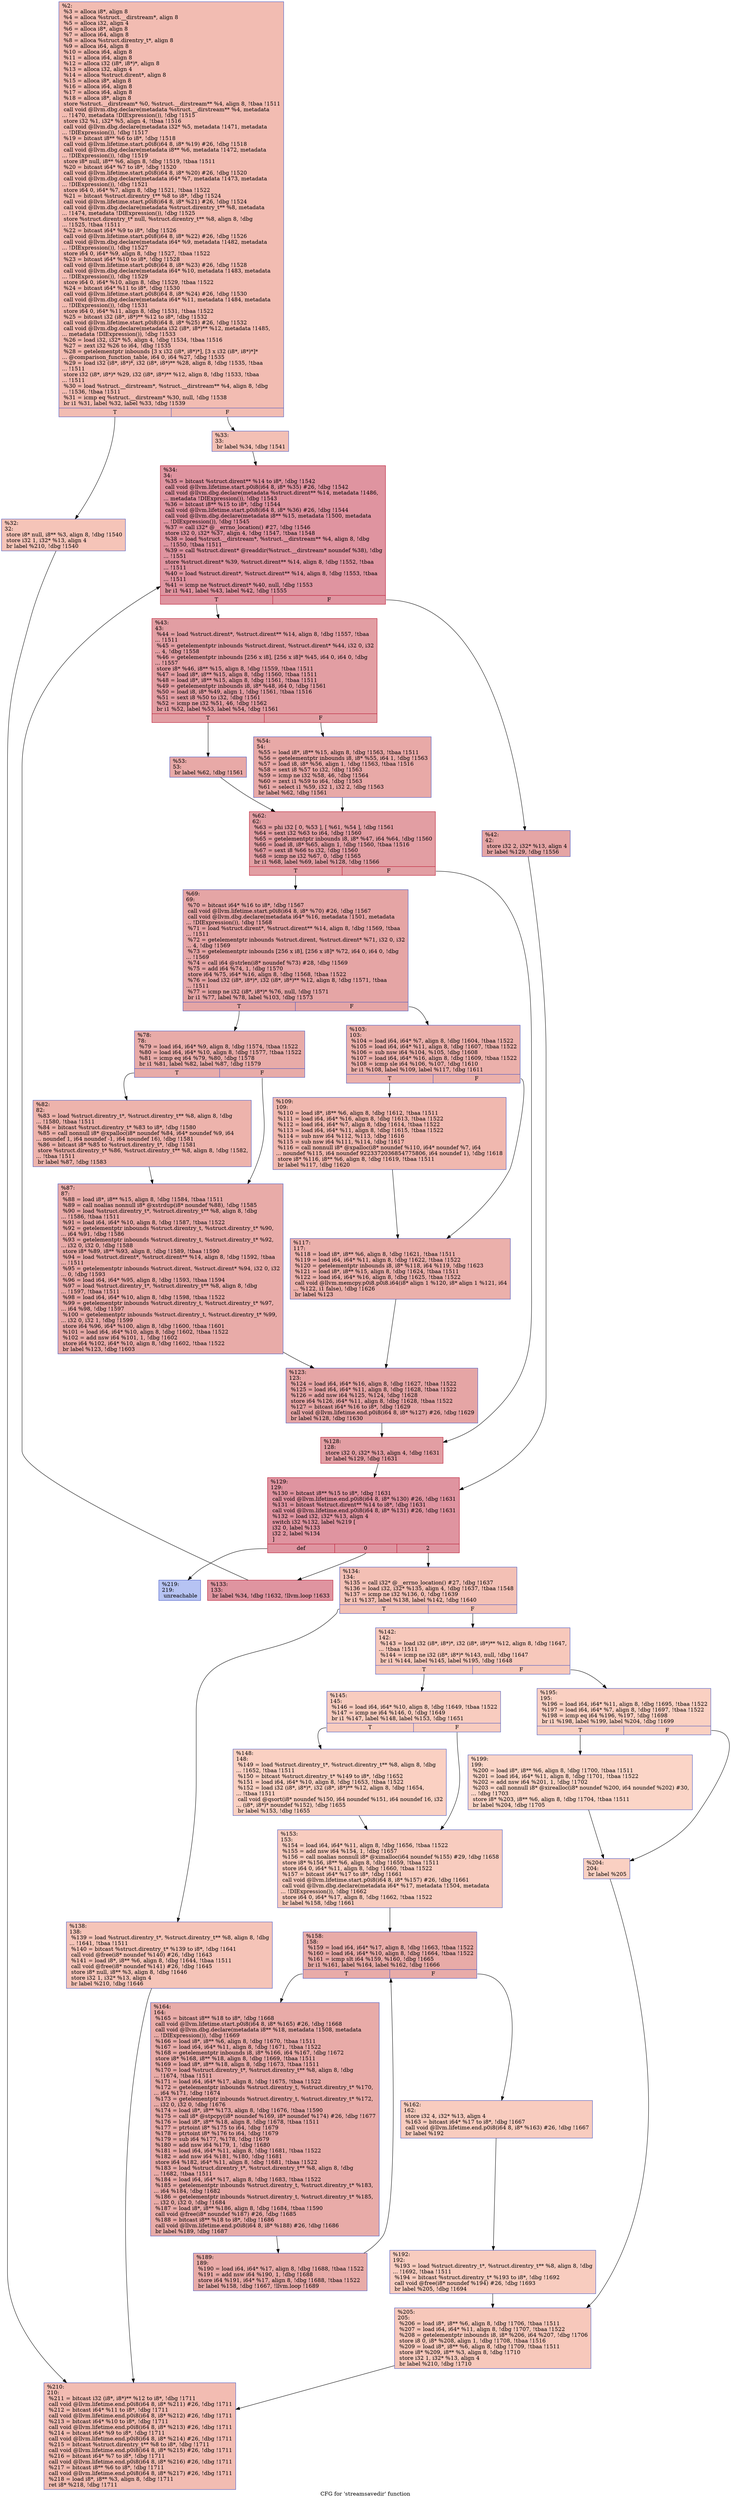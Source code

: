 digraph "CFG for 'streamsavedir' function" {
	label="CFG for 'streamsavedir' function";

	Node0x1131ec0 [shape=record,color="#3d50c3ff", style=filled, fillcolor="#e1675170",label="{%2:\l  %3 = alloca i8*, align 8\l  %4 = alloca %struct.__dirstream*, align 8\l  %5 = alloca i32, align 4\l  %6 = alloca i8*, align 8\l  %7 = alloca i64, align 8\l  %8 = alloca %struct.direntry_t*, align 8\l  %9 = alloca i64, align 8\l  %10 = alloca i64, align 8\l  %11 = alloca i64, align 8\l  %12 = alloca i32 (i8*, i8*)*, align 8\l  %13 = alloca i32, align 4\l  %14 = alloca %struct.dirent*, align 8\l  %15 = alloca i8*, align 8\l  %16 = alloca i64, align 8\l  %17 = alloca i64, align 8\l  %18 = alloca i8*, align 8\l  store %struct.__dirstream* %0, %struct.__dirstream** %4, align 8, !tbaa !1511\l  call void @llvm.dbg.declare(metadata %struct.__dirstream** %4, metadata\l... !1470, metadata !DIExpression()), !dbg !1515\l  store i32 %1, i32* %5, align 4, !tbaa !1516\l  call void @llvm.dbg.declare(metadata i32* %5, metadata !1471, metadata\l... !DIExpression()), !dbg !1517\l  %19 = bitcast i8** %6 to i8*, !dbg !1518\l  call void @llvm.lifetime.start.p0i8(i64 8, i8* %19) #26, !dbg !1518\l  call void @llvm.dbg.declare(metadata i8** %6, metadata !1472, metadata\l... !DIExpression()), !dbg !1519\l  store i8* null, i8** %6, align 8, !dbg !1519, !tbaa !1511\l  %20 = bitcast i64* %7 to i8*, !dbg !1520\l  call void @llvm.lifetime.start.p0i8(i64 8, i8* %20) #26, !dbg !1520\l  call void @llvm.dbg.declare(metadata i64* %7, metadata !1473, metadata\l... !DIExpression()), !dbg !1521\l  store i64 0, i64* %7, align 8, !dbg !1521, !tbaa !1522\l  %21 = bitcast %struct.direntry_t** %8 to i8*, !dbg !1524\l  call void @llvm.lifetime.start.p0i8(i64 8, i8* %21) #26, !dbg !1524\l  call void @llvm.dbg.declare(metadata %struct.direntry_t** %8, metadata\l... !1474, metadata !DIExpression()), !dbg !1525\l  store %struct.direntry_t* null, %struct.direntry_t** %8, align 8, !dbg\l... !1525, !tbaa !1511\l  %22 = bitcast i64* %9 to i8*, !dbg !1526\l  call void @llvm.lifetime.start.p0i8(i64 8, i8* %22) #26, !dbg !1526\l  call void @llvm.dbg.declare(metadata i64* %9, metadata !1482, metadata\l... !DIExpression()), !dbg !1527\l  store i64 0, i64* %9, align 8, !dbg !1527, !tbaa !1522\l  %23 = bitcast i64* %10 to i8*, !dbg !1528\l  call void @llvm.lifetime.start.p0i8(i64 8, i8* %23) #26, !dbg !1528\l  call void @llvm.dbg.declare(metadata i64* %10, metadata !1483, metadata\l... !DIExpression()), !dbg !1529\l  store i64 0, i64* %10, align 8, !dbg !1529, !tbaa !1522\l  %24 = bitcast i64* %11 to i8*, !dbg !1530\l  call void @llvm.lifetime.start.p0i8(i64 8, i8* %24) #26, !dbg !1530\l  call void @llvm.dbg.declare(metadata i64* %11, metadata !1484, metadata\l... !DIExpression()), !dbg !1531\l  store i64 0, i64* %11, align 8, !dbg !1531, !tbaa !1522\l  %25 = bitcast i32 (i8*, i8*)** %12 to i8*, !dbg !1532\l  call void @llvm.lifetime.start.p0i8(i64 8, i8* %25) #26, !dbg !1532\l  call void @llvm.dbg.declare(metadata i32 (i8*, i8*)** %12, metadata !1485,\l... metadata !DIExpression()), !dbg !1533\l  %26 = load i32, i32* %5, align 4, !dbg !1534, !tbaa !1516\l  %27 = zext i32 %26 to i64, !dbg !1535\l  %28 = getelementptr inbounds [3 x i32 (i8*, i8*)*], [3 x i32 (i8*, i8*)*]*\l... @comparison_function_table, i64 0, i64 %27, !dbg !1535\l  %29 = load i32 (i8*, i8*)*, i32 (i8*, i8*)** %28, align 8, !dbg !1535, !tbaa\l... !1511\l  store i32 (i8*, i8*)* %29, i32 (i8*, i8*)** %12, align 8, !dbg !1533, !tbaa\l... !1511\l  %30 = load %struct.__dirstream*, %struct.__dirstream** %4, align 8, !dbg\l... !1536, !tbaa !1511\l  %31 = icmp eq %struct.__dirstream* %30, null, !dbg !1538\l  br i1 %31, label %32, label %33, !dbg !1539\l|{<s0>T|<s1>F}}"];
	Node0x1131ec0:s0 -> Node0x1131fd0;
	Node0x1131ec0:s1 -> Node0x1132020;
	Node0x1131fd0 [shape=record,color="#3d50c3ff", style=filled, fillcolor="#e97a5f70",label="{%32:\l32:                                               \l  store i8* null, i8** %3, align 8, !dbg !1540\l  store i32 1, i32* %13, align 4\l  br label %210, !dbg !1540\l}"];
	Node0x1131fd0 -> Node0x1132a70;
	Node0x1132020 [shape=record,color="#3d50c3ff", style=filled, fillcolor="#e5705870",label="{%33:\l33:                                               \l  br label %34, !dbg !1541\l}"];
	Node0x1132020 -> Node0x1132070;
	Node0x1132070 [shape=record,color="#b70d28ff", style=filled, fillcolor="#b70d2870",label="{%34:\l34:                                               \l  %35 = bitcast %struct.dirent** %14 to i8*, !dbg !1542\l  call void @llvm.lifetime.start.p0i8(i64 8, i8* %35) #26, !dbg !1542\l  call void @llvm.dbg.declare(metadata %struct.dirent** %14, metadata !1486,\l... metadata !DIExpression()), !dbg !1543\l  %36 = bitcast i8** %15 to i8*, !dbg !1544\l  call void @llvm.lifetime.start.p0i8(i64 8, i8* %36) #26, !dbg !1544\l  call void @llvm.dbg.declare(metadata i8** %15, metadata !1500, metadata\l... !DIExpression()), !dbg !1545\l  %37 = call i32* @__errno_location() #27, !dbg !1546\l  store i32 0, i32* %37, align 4, !dbg !1547, !tbaa !1548\l  %38 = load %struct.__dirstream*, %struct.__dirstream** %4, align 8, !dbg\l... !1550, !tbaa !1511\l  %39 = call %struct.dirent* @readdir(%struct.__dirstream* noundef %38), !dbg\l... !1551\l  store %struct.dirent* %39, %struct.dirent** %14, align 8, !dbg !1552, !tbaa\l... !1511\l  %40 = load %struct.dirent*, %struct.dirent** %14, align 8, !dbg !1553, !tbaa\l... !1511\l  %41 = icmp ne %struct.dirent* %40, null, !dbg !1553\l  br i1 %41, label %43, label %42, !dbg !1555\l|{<s0>T|<s1>F}}"];
	Node0x1132070:s0 -> Node0x1132110;
	Node0x1132070:s1 -> Node0x11320c0;
	Node0x11320c0 [shape=record,color="#3d50c3ff", style=filled, fillcolor="#c5333470",label="{%42:\l42:                                               \l  store i32 2, i32* %13, align 4\l  br label %129, !dbg !1556\l}"];
	Node0x11320c0 -> Node0x1132520;
	Node0x1132110 [shape=record,color="#b70d28ff", style=filled, fillcolor="#be242e70",label="{%43:\l43:                                               \l  %44 = load %struct.dirent*, %struct.dirent** %14, align 8, !dbg !1557, !tbaa\l... !1511\l  %45 = getelementptr inbounds %struct.dirent, %struct.dirent* %44, i32 0, i32\l... 4, !dbg !1558\l  %46 = getelementptr inbounds [256 x i8], [256 x i8]* %45, i64 0, i64 0, !dbg\l... !1557\l  store i8* %46, i8** %15, align 8, !dbg !1559, !tbaa !1511\l  %47 = load i8*, i8** %15, align 8, !dbg !1560, !tbaa !1511\l  %48 = load i8*, i8** %15, align 8, !dbg !1561, !tbaa !1511\l  %49 = getelementptr inbounds i8, i8* %48, i64 0, !dbg !1561\l  %50 = load i8, i8* %49, align 1, !dbg !1561, !tbaa !1516\l  %51 = sext i8 %50 to i32, !dbg !1561\l  %52 = icmp ne i32 %51, 46, !dbg !1562\l  br i1 %52, label %53, label %54, !dbg !1561\l|{<s0>T|<s1>F}}"];
	Node0x1132110:s0 -> Node0x1132160;
	Node0x1132110:s1 -> Node0x11321b0;
	Node0x1132160 [shape=record,color="#3d50c3ff", style=filled, fillcolor="#ca3b3770",label="{%53:\l53:                                               \l  br label %62, !dbg !1561\l}"];
	Node0x1132160 -> Node0x1132200;
	Node0x11321b0 [shape=record,color="#3d50c3ff", style=filled, fillcolor="#ca3b3770",label="{%54:\l54:                                               \l  %55 = load i8*, i8** %15, align 8, !dbg !1563, !tbaa !1511\l  %56 = getelementptr inbounds i8, i8* %55, i64 1, !dbg !1563\l  %57 = load i8, i8* %56, align 1, !dbg !1563, !tbaa !1516\l  %58 = sext i8 %57 to i32, !dbg !1563\l  %59 = icmp ne i32 %58, 46, !dbg !1564\l  %60 = zext i1 %59 to i64, !dbg !1563\l  %61 = select i1 %59, i32 1, i32 2, !dbg !1563\l  br label %62, !dbg !1561\l}"];
	Node0x11321b0 -> Node0x1132200;
	Node0x1132200 [shape=record,color="#b70d28ff", style=filled, fillcolor="#be242e70",label="{%62:\l62:                                               \l  %63 = phi i32 [ 0, %53 ], [ %61, %54 ], !dbg !1561\l  %64 = sext i32 %63 to i64, !dbg !1560\l  %65 = getelementptr inbounds i8, i8* %47, i64 %64, !dbg !1560\l  %66 = load i8, i8* %65, align 1, !dbg !1560, !tbaa !1516\l  %67 = sext i8 %66 to i32, !dbg !1560\l  %68 = icmp ne i32 %67, 0, !dbg !1565\l  br i1 %68, label %69, label %128, !dbg !1566\l|{<s0>T|<s1>F}}"];
	Node0x1132200:s0 -> Node0x1132250;
	Node0x1132200:s1 -> Node0x11324d0;
	Node0x1132250 [shape=record,color="#3d50c3ff", style=filled, fillcolor="#c5333470",label="{%69:\l69:                                               \l  %70 = bitcast i64* %16 to i8*, !dbg !1567\l  call void @llvm.lifetime.start.p0i8(i64 8, i8* %70) #26, !dbg !1567\l  call void @llvm.dbg.declare(metadata i64* %16, metadata !1501, metadata\l... !DIExpression()), !dbg !1568\l  %71 = load %struct.dirent*, %struct.dirent** %14, align 8, !dbg !1569, !tbaa\l... !1511\l  %72 = getelementptr inbounds %struct.dirent, %struct.dirent* %71, i32 0, i32\l... 4, !dbg !1569\l  %73 = getelementptr inbounds [256 x i8], [256 x i8]* %72, i64 0, i64 0, !dbg\l... !1569\l  %74 = call i64 @strlen(i8* noundef %73) #28, !dbg !1569\l  %75 = add i64 %74, 1, !dbg !1570\l  store i64 %75, i64* %16, align 8, !dbg !1568, !tbaa !1522\l  %76 = load i32 (i8*, i8*)*, i32 (i8*, i8*)** %12, align 8, !dbg !1571, !tbaa\l... !1511\l  %77 = icmp ne i32 (i8*, i8*)* %76, null, !dbg !1571\l  br i1 %77, label %78, label %103, !dbg !1573\l|{<s0>T|<s1>F}}"];
	Node0x1132250:s0 -> Node0x11322a0;
	Node0x1132250:s1 -> Node0x1132390;
	Node0x11322a0 [shape=record,color="#3d50c3ff", style=filled, fillcolor="#cc403a70",label="{%78:\l78:                                               \l  %79 = load i64, i64* %9, align 8, !dbg !1574, !tbaa !1522\l  %80 = load i64, i64* %10, align 8, !dbg !1577, !tbaa !1522\l  %81 = icmp eq i64 %79, %80, !dbg !1578\l  br i1 %81, label %82, label %87, !dbg !1579\l|{<s0>T|<s1>F}}"];
	Node0x11322a0:s0 -> Node0x11322f0;
	Node0x11322a0:s1 -> Node0x1132340;
	Node0x11322f0 [shape=record,color="#3d50c3ff", style=filled, fillcolor="#d6524470",label="{%82:\l82:                                               \l  %83 = load %struct.direntry_t*, %struct.direntry_t** %8, align 8, !dbg\l... !1580, !tbaa !1511\l  %84 = bitcast %struct.direntry_t* %83 to i8*, !dbg !1580\l  %85 = call nonnull i8* @xpalloc(i8* noundef %84, i64* noundef %9, i64\l... noundef 1, i64 noundef -1, i64 noundef 16), !dbg !1581\l  %86 = bitcast i8* %85 to %struct.direntry_t*, !dbg !1581\l  store %struct.direntry_t* %86, %struct.direntry_t** %8, align 8, !dbg !1582,\l... !tbaa !1511\l  br label %87, !dbg !1583\l}"];
	Node0x11322f0 -> Node0x1132340;
	Node0x1132340 [shape=record,color="#3d50c3ff", style=filled, fillcolor="#cc403a70",label="{%87:\l87:                                               \l  %88 = load i8*, i8** %15, align 8, !dbg !1584, !tbaa !1511\l  %89 = call noalias nonnull i8* @xstrdup(i8* noundef %88), !dbg !1585\l  %90 = load %struct.direntry_t*, %struct.direntry_t** %8, align 8, !dbg\l... !1586, !tbaa !1511\l  %91 = load i64, i64* %10, align 8, !dbg !1587, !tbaa !1522\l  %92 = getelementptr inbounds %struct.direntry_t, %struct.direntry_t* %90,\l... i64 %91, !dbg !1586\l  %93 = getelementptr inbounds %struct.direntry_t, %struct.direntry_t* %92,\l... i32 0, i32 0, !dbg !1588\l  store i8* %89, i8** %93, align 8, !dbg !1589, !tbaa !1590\l  %94 = load %struct.dirent*, %struct.dirent** %14, align 8, !dbg !1592, !tbaa\l... !1511\l  %95 = getelementptr inbounds %struct.dirent, %struct.dirent* %94, i32 0, i32\l... 0, !dbg !1593\l  %96 = load i64, i64* %95, align 8, !dbg !1593, !tbaa !1594\l  %97 = load %struct.direntry_t*, %struct.direntry_t** %8, align 8, !dbg\l... !1597, !tbaa !1511\l  %98 = load i64, i64* %10, align 8, !dbg !1598, !tbaa !1522\l  %99 = getelementptr inbounds %struct.direntry_t, %struct.direntry_t* %97,\l... i64 %98, !dbg !1597\l  %100 = getelementptr inbounds %struct.direntry_t, %struct.direntry_t* %99,\l... i32 0, i32 1, !dbg !1599\l  store i64 %96, i64* %100, align 8, !dbg !1600, !tbaa !1601\l  %101 = load i64, i64* %10, align 8, !dbg !1602, !tbaa !1522\l  %102 = add nsw i64 %101, 1, !dbg !1602\l  store i64 %102, i64* %10, align 8, !dbg !1602, !tbaa !1522\l  br label %123, !dbg !1603\l}"];
	Node0x1132340 -> Node0x1132480;
	Node0x1132390 [shape=record,color="#3d50c3ff", style=filled, fillcolor="#d24b4070",label="{%103:\l103:                                              \l  %104 = load i64, i64* %7, align 8, !dbg !1604, !tbaa !1522\l  %105 = load i64, i64* %11, align 8, !dbg !1607, !tbaa !1522\l  %106 = sub nsw i64 %104, %105, !dbg !1608\l  %107 = load i64, i64* %16, align 8, !dbg !1609, !tbaa !1522\l  %108 = icmp sle i64 %106, %107, !dbg !1610\l  br i1 %108, label %109, label %117, !dbg !1611\l|{<s0>T|<s1>F}}"];
	Node0x1132390:s0 -> Node0x11323e0;
	Node0x1132390:s1 -> Node0x1132430;
	Node0x11323e0 [shape=record,color="#3d50c3ff", style=filled, fillcolor="#dc5d4a70",label="{%109:\l109:                                              \l  %110 = load i8*, i8** %6, align 8, !dbg !1612, !tbaa !1511\l  %111 = load i64, i64* %16, align 8, !dbg !1613, !tbaa !1522\l  %112 = load i64, i64* %7, align 8, !dbg !1614, !tbaa !1522\l  %113 = load i64, i64* %11, align 8, !dbg !1615, !tbaa !1522\l  %114 = sub nsw i64 %112, %113, !dbg !1616\l  %115 = sub nsw i64 %111, %114, !dbg !1617\l  %116 = call nonnull i8* @xpalloc(i8* noundef %110, i64* noundef %7, i64\l... noundef %115, i64 noundef 9223372036854775806, i64 noundef 1), !dbg !1618\l  store i8* %116, i8** %6, align 8, !dbg !1619, !tbaa !1511\l  br label %117, !dbg !1620\l}"];
	Node0x11323e0 -> Node0x1132430;
	Node0x1132430 [shape=record,color="#3d50c3ff", style=filled, fillcolor="#d24b4070",label="{%117:\l117:                                              \l  %118 = load i8*, i8** %6, align 8, !dbg !1621, !tbaa !1511\l  %119 = load i64, i64* %11, align 8, !dbg !1622, !tbaa !1522\l  %120 = getelementptr inbounds i8, i8* %118, i64 %119, !dbg !1623\l  %121 = load i8*, i8** %15, align 8, !dbg !1624, !tbaa !1511\l  %122 = load i64, i64* %16, align 8, !dbg !1625, !tbaa !1522\l  call void @llvm.memcpy.p0i8.p0i8.i64(i8* align 1 %120, i8* align 1 %121, i64\l... %122, i1 false), !dbg !1626\l  br label %123\l}"];
	Node0x1132430 -> Node0x1132480;
	Node0x1132480 [shape=record,color="#3d50c3ff", style=filled, fillcolor="#c5333470",label="{%123:\l123:                                              \l  %124 = load i64, i64* %16, align 8, !dbg !1627, !tbaa !1522\l  %125 = load i64, i64* %11, align 8, !dbg !1628, !tbaa !1522\l  %126 = add nsw i64 %125, %124, !dbg !1628\l  store i64 %126, i64* %11, align 8, !dbg !1628, !tbaa !1522\l  %127 = bitcast i64* %16 to i8*, !dbg !1629\l  call void @llvm.lifetime.end.p0i8(i64 8, i8* %127) #26, !dbg !1629\l  br label %128, !dbg !1630\l}"];
	Node0x1132480 -> Node0x11324d0;
	Node0x11324d0 [shape=record,color="#b70d28ff", style=filled, fillcolor="#be242e70",label="{%128:\l128:                                              \l  store i32 0, i32* %13, align 4, !dbg !1631\l  br label %129, !dbg !1631\l}"];
	Node0x11324d0 -> Node0x1132520;
	Node0x1132520 [shape=record,color="#b70d28ff", style=filled, fillcolor="#b70d2870",label="{%129:\l129:                                              \l  %130 = bitcast i8** %15 to i8*, !dbg !1631\l  call void @llvm.lifetime.end.p0i8(i64 8, i8* %130) #26, !dbg !1631\l  %131 = bitcast %struct.dirent** %14 to i8*, !dbg !1631\l  call void @llvm.lifetime.end.p0i8(i64 8, i8* %131) #26, !dbg !1631\l  %132 = load i32, i32* %13, align 4\l  switch i32 %132, label %219 [\l    i32 0, label %133\l    i32 2, label %134\l  ]\l|{<s0>def|<s1>0|<s2>2}}"];
	Node0x1132520:s0 -> Node0x1132ac0;
	Node0x1132520:s1 -> Node0x1132570;
	Node0x1132520:s2 -> Node0x11325c0;
	Node0x1132570 [shape=record,color="#b70d28ff", style=filled, fillcolor="#b70d2870",label="{%133:\l133:                                              \l  br label %34, !dbg !1632, !llvm.loop !1633\l}"];
	Node0x1132570 -> Node0x1132070;
	Node0x11325c0 [shape=record,color="#3d50c3ff", style=filled, fillcolor="#e5705870",label="{%134:\l134:                                              \l  %135 = call i32* @__errno_location() #27, !dbg !1637\l  %136 = load i32, i32* %135, align 4, !dbg !1637, !tbaa !1548\l  %137 = icmp ne i32 %136, 0, !dbg !1639\l  br i1 %137, label %138, label %142, !dbg !1640\l|{<s0>T|<s1>F}}"];
	Node0x11325c0:s0 -> Node0x1132610;
	Node0x11325c0:s1 -> Node0x1132660;
	Node0x1132610 [shape=record,color="#3d50c3ff", style=filled, fillcolor="#e97a5f70",label="{%138:\l138:                                              \l  %139 = load %struct.direntry_t*, %struct.direntry_t** %8, align 8, !dbg\l... !1641, !tbaa !1511\l  %140 = bitcast %struct.direntry_t* %139 to i8*, !dbg !1641\l  call void @free(i8* noundef %140) #26, !dbg !1643\l  %141 = load i8*, i8** %6, align 8, !dbg !1644, !tbaa !1511\l  call void @free(i8* noundef %141) #26, !dbg !1645\l  store i8* null, i8** %3, align 8, !dbg !1646\l  store i32 1, i32* %13, align 4\l  br label %210, !dbg !1646\l}"];
	Node0x1132610 -> Node0x1132a70;
	Node0x1132660 [shape=record,color="#3d50c3ff", style=filled, fillcolor="#ed836670",label="{%142:\l142:                                              \l  %143 = load i32 (i8*, i8*)*, i32 (i8*, i8*)** %12, align 8, !dbg !1647,\l... !tbaa !1511\l  %144 = icmp ne i32 (i8*, i8*)* %143, null, !dbg !1647\l  br i1 %144, label %145, label %195, !dbg !1648\l|{<s0>T|<s1>F}}"];
	Node0x1132660:s0 -> Node0x11326b0;
	Node0x1132660:s1 -> Node0x1132930;
	Node0x11326b0 [shape=record,color="#3d50c3ff", style=filled, fillcolor="#f08b6e70",label="{%145:\l145:                                              \l  %146 = load i64, i64* %10, align 8, !dbg !1649, !tbaa !1522\l  %147 = icmp ne i64 %146, 0, !dbg !1649\l  br i1 %147, label %148, label %153, !dbg !1651\l|{<s0>T|<s1>F}}"];
	Node0x11326b0:s0 -> Node0x1132700;
	Node0x11326b0:s1 -> Node0x1132750;
	Node0x1132700 [shape=record,color="#3d50c3ff", style=filled, fillcolor="#f3947570",label="{%148:\l148:                                              \l  %149 = load %struct.direntry_t*, %struct.direntry_t** %8, align 8, !dbg\l... !1652, !tbaa !1511\l  %150 = bitcast %struct.direntry_t* %149 to i8*, !dbg !1652\l  %151 = load i64, i64* %10, align 8, !dbg !1653, !tbaa !1522\l  %152 = load i32 (i8*, i8*)*, i32 (i8*, i8*)** %12, align 8, !dbg !1654,\l... !tbaa !1511\l  call void @qsort(i8* noundef %150, i64 noundef %151, i64 noundef 16, i32\l... (i8*, i8*)* noundef %152), !dbg !1655\l  br label %153, !dbg !1655\l}"];
	Node0x1132700 -> Node0x1132750;
	Node0x1132750 [shape=record,color="#3d50c3ff", style=filled, fillcolor="#f08b6e70",label="{%153:\l153:                                              \l  %154 = load i64, i64* %11, align 8, !dbg !1656, !tbaa !1522\l  %155 = add nsw i64 %154, 1, !dbg !1657\l  %156 = call noalias nonnull i8* @ximalloc(i64 noundef %155) #29, !dbg !1658\l  store i8* %156, i8** %6, align 8, !dbg !1659, !tbaa !1511\l  store i64 0, i64* %11, align 8, !dbg !1660, !tbaa !1522\l  %157 = bitcast i64* %17 to i8*, !dbg !1661\l  call void @llvm.lifetime.start.p0i8(i64 8, i8* %157) #26, !dbg !1661\l  call void @llvm.dbg.declare(metadata i64* %17, metadata !1504, metadata\l... !DIExpression()), !dbg !1662\l  store i64 0, i64* %17, align 8, !dbg !1662, !tbaa !1522\l  br label %158, !dbg !1661\l}"];
	Node0x1132750 -> Node0x11327a0;
	Node0x11327a0 [shape=record,color="#3d50c3ff", style=filled, fillcolor="#cc403a70",label="{%158:\l158:                                              \l  %159 = load i64, i64* %17, align 8, !dbg !1663, !tbaa !1522\l  %160 = load i64, i64* %10, align 8, !dbg !1664, !tbaa !1522\l  %161 = icmp slt i64 %159, %160, !dbg !1665\l  br i1 %161, label %164, label %162, !dbg !1666\l|{<s0>T|<s1>F}}"];
	Node0x11327a0:s0 -> Node0x1132840;
	Node0x11327a0:s1 -> Node0x11327f0;
	Node0x11327f0 [shape=record,color="#3d50c3ff", style=filled, fillcolor="#f08b6e70",label="{%162:\l162:                                              \l  store i32 4, i32* %13, align 4\l  %163 = bitcast i64* %17 to i8*, !dbg !1667\l  call void @llvm.lifetime.end.p0i8(i64 8, i8* %163) #26, !dbg !1667\l  br label %192\l}"];
	Node0x11327f0 -> Node0x11328e0;
	Node0x1132840 [shape=record,color="#3d50c3ff", style=filled, fillcolor="#cc403a70",label="{%164:\l164:                                              \l  %165 = bitcast i8** %18 to i8*, !dbg !1668\l  call void @llvm.lifetime.start.p0i8(i64 8, i8* %165) #26, !dbg !1668\l  call void @llvm.dbg.declare(metadata i8** %18, metadata !1508, metadata\l... !DIExpression()), !dbg !1669\l  %166 = load i8*, i8** %6, align 8, !dbg !1670, !tbaa !1511\l  %167 = load i64, i64* %11, align 8, !dbg !1671, !tbaa !1522\l  %168 = getelementptr inbounds i8, i8* %166, i64 %167, !dbg !1672\l  store i8* %168, i8** %18, align 8, !dbg !1669, !tbaa !1511\l  %169 = load i8*, i8** %18, align 8, !dbg !1673, !tbaa !1511\l  %170 = load %struct.direntry_t*, %struct.direntry_t** %8, align 8, !dbg\l... !1674, !tbaa !1511\l  %171 = load i64, i64* %17, align 8, !dbg !1675, !tbaa !1522\l  %172 = getelementptr inbounds %struct.direntry_t, %struct.direntry_t* %170,\l... i64 %171, !dbg !1674\l  %173 = getelementptr inbounds %struct.direntry_t, %struct.direntry_t* %172,\l... i32 0, i32 0, !dbg !1676\l  %174 = load i8*, i8** %173, align 8, !dbg !1676, !tbaa !1590\l  %175 = call i8* @stpcpy(i8* noundef %169, i8* noundef %174) #26, !dbg !1677\l  %176 = load i8*, i8** %18, align 8, !dbg !1678, !tbaa !1511\l  %177 = ptrtoint i8* %175 to i64, !dbg !1679\l  %178 = ptrtoint i8* %176 to i64, !dbg !1679\l  %179 = sub i64 %177, %178, !dbg !1679\l  %180 = add nsw i64 %179, 1, !dbg !1680\l  %181 = load i64, i64* %11, align 8, !dbg !1681, !tbaa !1522\l  %182 = add nsw i64 %181, %180, !dbg !1681\l  store i64 %182, i64* %11, align 8, !dbg !1681, !tbaa !1522\l  %183 = load %struct.direntry_t*, %struct.direntry_t** %8, align 8, !dbg\l... !1682, !tbaa !1511\l  %184 = load i64, i64* %17, align 8, !dbg !1683, !tbaa !1522\l  %185 = getelementptr inbounds %struct.direntry_t, %struct.direntry_t* %183,\l... i64 %184, !dbg !1682\l  %186 = getelementptr inbounds %struct.direntry_t, %struct.direntry_t* %185,\l... i32 0, i32 0, !dbg !1684\l  %187 = load i8*, i8** %186, align 8, !dbg !1684, !tbaa !1590\l  call void @free(i8* noundef %187) #26, !dbg !1685\l  %188 = bitcast i8** %18 to i8*, !dbg !1686\l  call void @llvm.lifetime.end.p0i8(i64 8, i8* %188) #26, !dbg !1686\l  br label %189, !dbg !1687\l}"];
	Node0x1132840 -> Node0x1132890;
	Node0x1132890 [shape=record,color="#3d50c3ff", style=filled, fillcolor="#cc403a70",label="{%189:\l189:                                              \l  %190 = load i64, i64* %17, align 8, !dbg !1688, !tbaa !1522\l  %191 = add nsw i64 %190, 1, !dbg !1688\l  store i64 %191, i64* %17, align 8, !dbg !1688, !tbaa !1522\l  br label %158, !dbg !1667, !llvm.loop !1689\l}"];
	Node0x1132890 -> Node0x11327a0;
	Node0x11328e0 [shape=record,color="#3d50c3ff", style=filled, fillcolor="#f08b6e70",label="{%192:\l192:                                              \l  %193 = load %struct.direntry_t*, %struct.direntry_t** %8, align 8, !dbg\l... !1692, !tbaa !1511\l  %194 = bitcast %struct.direntry_t* %193 to i8*, !dbg !1692\l  call void @free(i8* noundef %194) #26, !dbg !1693\l  br label %205, !dbg !1694\l}"];
	Node0x11328e0 -> Node0x1132a20;
	Node0x1132930 [shape=record,color="#3d50c3ff", style=filled, fillcolor="#f3947570",label="{%195:\l195:                                              \l  %196 = load i64, i64* %11, align 8, !dbg !1695, !tbaa !1522\l  %197 = load i64, i64* %7, align 8, !dbg !1697, !tbaa !1522\l  %198 = icmp eq i64 %196, %197, !dbg !1698\l  br i1 %198, label %199, label %204, !dbg !1699\l|{<s0>T|<s1>F}}"];
	Node0x1132930:s0 -> Node0x1132980;
	Node0x1132930:s1 -> Node0x11329d0;
	Node0x1132980 [shape=record,color="#3d50c3ff", style=filled, fillcolor="#f5a08170",label="{%199:\l199:                                              \l  %200 = load i8*, i8** %6, align 8, !dbg !1700, !tbaa !1511\l  %201 = load i64, i64* %11, align 8, !dbg !1701, !tbaa !1522\l  %202 = add nsw i64 %201, 1, !dbg !1702\l  %203 = call nonnull i8* @xirealloc(i8* noundef %200, i64 noundef %202) #30,\l... !dbg !1703\l  store i8* %203, i8** %6, align 8, !dbg !1704, !tbaa !1511\l  br label %204, !dbg !1705\l}"];
	Node0x1132980 -> Node0x11329d0;
	Node0x11329d0 [shape=record,color="#3d50c3ff", style=filled, fillcolor="#f3947570",label="{%204:\l204:                                              \l  br label %205\l}"];
	Node0x11329d0 -> Node0x1132a20;
	Node0x1132a20 [shape=record,color="#3d50c3ff", style=filled, fillcolor="#ed836670",label="{%205:\l205:                                              \l  %206 = load i8*, i8** %6, align 8, !dbg !1706, !tbaa !1511\l  %207 = load i64, i64* %11, align 8, !dbg !1707, !tbaa !1522\l  %208 = getelementptr inbounds i8, i8* %206, i64 %207, !dbg !1706\l  store i8 0, i8* %208, align 1, !dbg !1708, !tbaa !1516\l  %209 = load i8*, i8** %6, align 8, !dbg !1709, !tbaa !1511\l  store i8* %209, i8** %3, align 8, !dbg !1710\l  store i32 1, i32* %13, align 4\l  br label %210, !dbg !1710\l}"];
	Node0x1132a20 -> Node0x1132a70;
	Node0x1132a70 [shape=record,color="#3d50c3ff", style=filled, fillcolor="#e1675170",label="{%210:\l210:                                              \l  %211 = bitcast i32 (i8*, i8*)** %12 to i8*, !dbg !1711\l  call void @llvm.lifetime.end.p0i8(i64 8, i8* %211) #26, !dbg !1711\l  %212 = bitcast i64* %11 to i8*, !dbg !1711\l  call void @llvm.lifetime.end.p0i8(i64 8, i8* %212) #26, !dbg !1711\l  %213 = bitcast i64* %10 to i8*, !dbg !1711\l  call void @llvm.lifetime.end.p0i8(i64 8, i8* %213) #26, !dbg !1711\l  %214 = bitcast i64* %9 to i8*, !dbg !1711\l  call void @llvm.lifetime.end.p0i8(i64 8, i8* %214) #26, !dbg !1711\l  %215 = bitcast %struct.direntry_t** %8 to i8*, !dbg !1711\l  call void @llvm.lifetime.end.p0i8(i64 8, i8* %215) #26, !dbg !1711\l  %216 = bitcast i64* %7 to i8*, !dbg !1711\l  call void @llvm.lifetime.end.p0i8(i64 8, i8* %216) #26, !dbg !1711\l  %217 = bitcast i8** %6 to i8*, !dbg !1711\l  call void @llvm.lifetime.end.p0i8(i64 8, i8* %217) #26, !dbg !1711\l  %218 = load i8*, i8** %3, align 8, !dbg !1711\l  ret i8* %218, !dbg !1711\l}"];
	Node0x1132ac0 [shape=record,color="#3d50c3ff", style=filled, fillcolor="#5977e370",label="{%219:\l219:                                              \l  unreachable\l}"];
}
